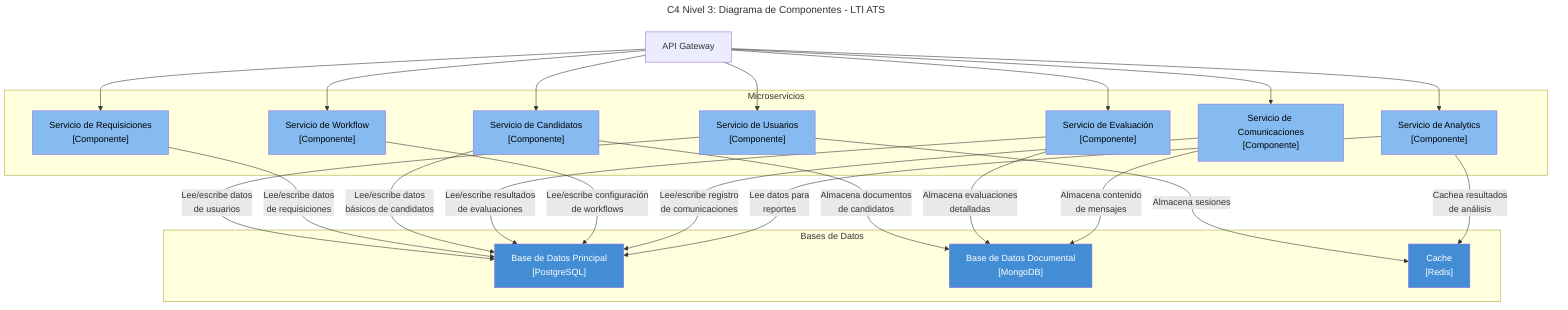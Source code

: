 ---
title: "C4 Nivel 3: Diagrama de Componentes - LTI ATS"
---
flowchart TB
    classDef componentClass fill:#85BBF0,color:black
    classDef dbClass fill:#438DD5,color:white
    
    API["API Gateway"]
    
    subgraph microservices ["Microservicios"]
        UserService["Servicio de Usuarios\n[Componente]"]:::componentClass
        RequisitionService["Servicio de Requisiciones\n[Componente]"]:::componentClass
        CandidateService["Servicio de Candidatos\n[Componente]"]:::componentClass
        EvaluationService["Servicio de Evaluación\n[Componente]"]:::componentClass
        WorkflowService["Servicio de Workflow\n[Componente]"]:::componentClass
        CommunicationService["Servicio de Comunicaciones\n[Componente]"]:::componentClass
        AnalyticsService["Servicio de Analytics\n[Componente]"]:::componentClass
    end
    
    subgraph databases ["Bases de Datos"]
        PostgreSQL["Base de Datos Principal\n[PostgreSQL]"]:::dbClass
        MongoDB["Base de Datos Documental\n[MongoDB]"]:::dbClass
        Redis["Cache\n[Redis]"]:::dbClass
    end
    
    API --> UserService
    API --> RequisitionService
    API --> CandidateService
    API --> EvaluationService
    API --> WorkflowService
    API --> CommunicationService
    API --> AnalyticsService
    
    UserService -- "Lee/escribe datos\nde usuarios" --> PostgreSQL
    UserService -- "Almacena sesiones" --> Redis
    
    RequisitionService -- "Lee/escribe datos\nde requisiciones" --> PostgreSQL
    
    CandidateService -- "Lee/escribe datos\nbásicos de candidatos" --> PostgreSQL
    CandidateService -- "Almacena documentos\nde candidatos" --> MongoDB
    
    EvaluationService -- "Lee/escribe resultados\nde evaluaciones" --> PostgreSQL
    EvaluationService -- "Almacena evaluaciones\ndetalladas" --> MongoDB
    
    WorkflowService -- "Lee/escribe configuración\nde workflows" --> PostgreSQL
    
    CommunicationService -- "Lee/escribe registro\nde comunicaciones" --> PostgreSQL
    CommunicationService -- "Almacena contenido\nde mensajes" --> MongoDB
    
    AnalyticsService -- "Lee datos para\nreportes" --> PostgreSQL
    AnalyticsService -- "Cachea resultados\nde análisis" --> Redis